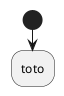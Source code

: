 {
  "sha1": "r48fgou43wsznwrd6lnic1w4jvxi5ov",
  "insertion": {
    "when": "2024-06-04T17:28:43.322Z",
    "user": "plantuml@gmail.com"
  }
}
@startuml
hide footbox
start
:toto;
@enduml
